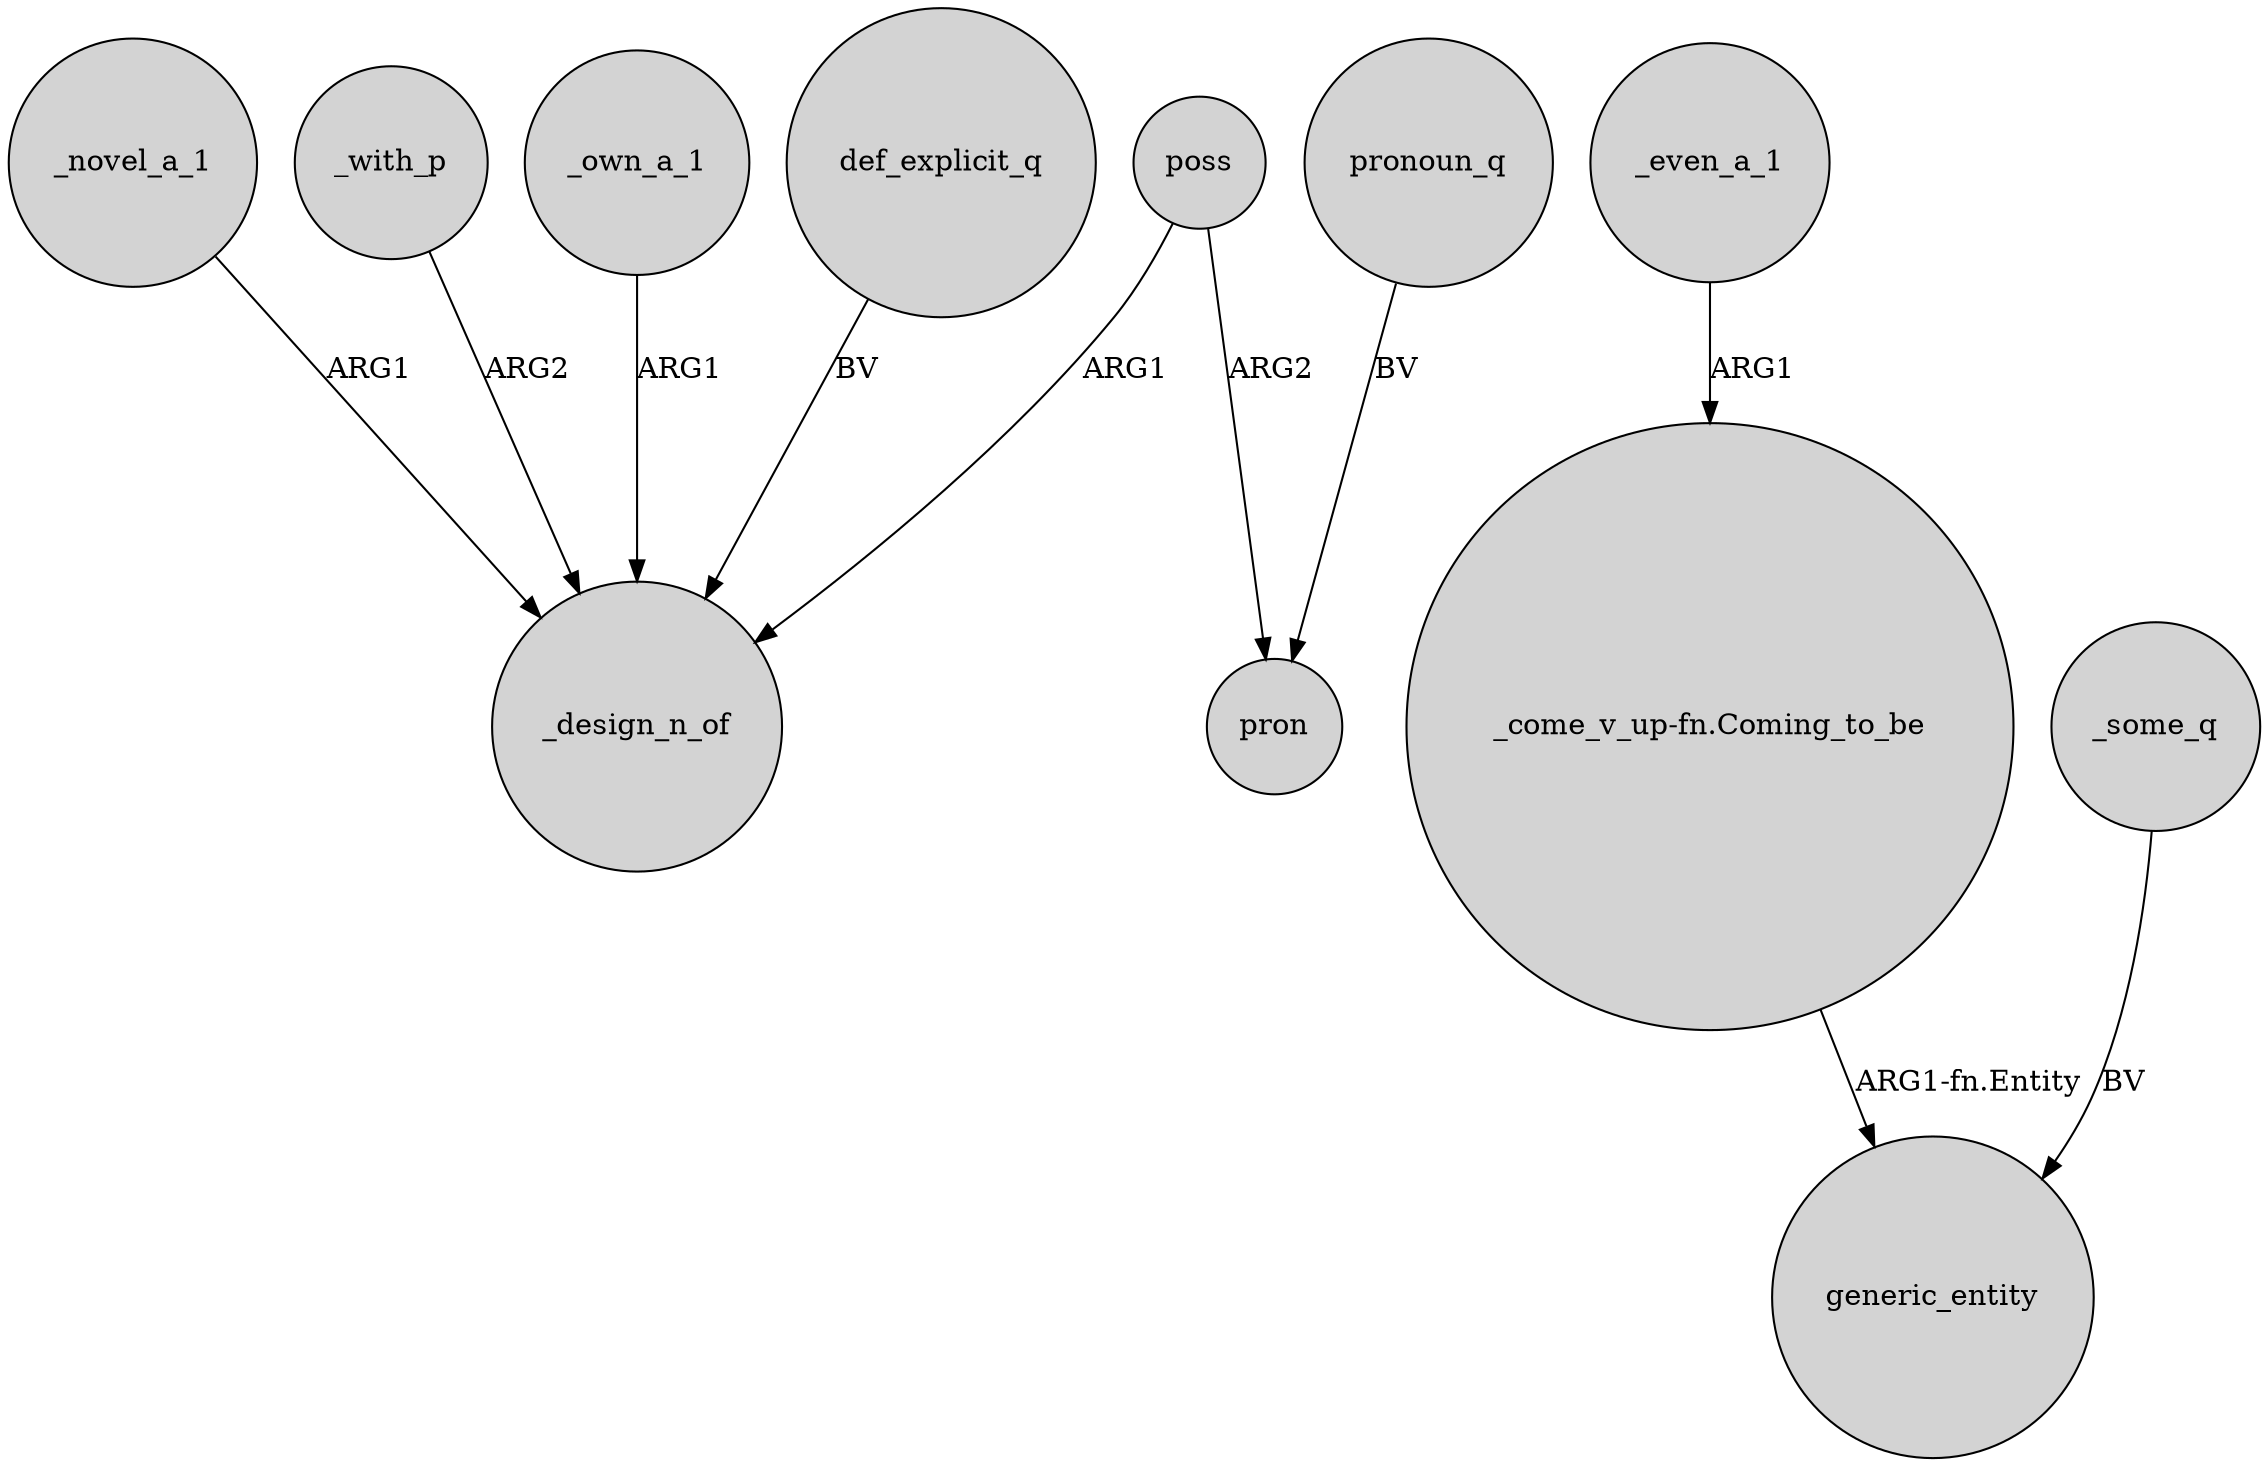 digraph {
	node [shape=circle style=filled]
	_novel_a_1 -> _design_n_of [label=ARG1]
	_even_a_1 -> "_come_v_up-fn.Coming_to_be" [label=ARG1]
	_with_p -> _design_n_of [label=ARG2]
	"_come_v_up-fn.Coming_to_be" -> generic_entity [label="ARG1-fn.Entity"]
	_own_a_1 -> _design_n_of [label=ARG1]
	_some_q -> generic_entity [label=BV]
	def_explicit_q -> _design_n_of [label=BV]
	pronoun_q -> pron [label=BV]
	poss -> pron [label=ARG2]
	poss -> _design_n_of [label=ARG1]
}

